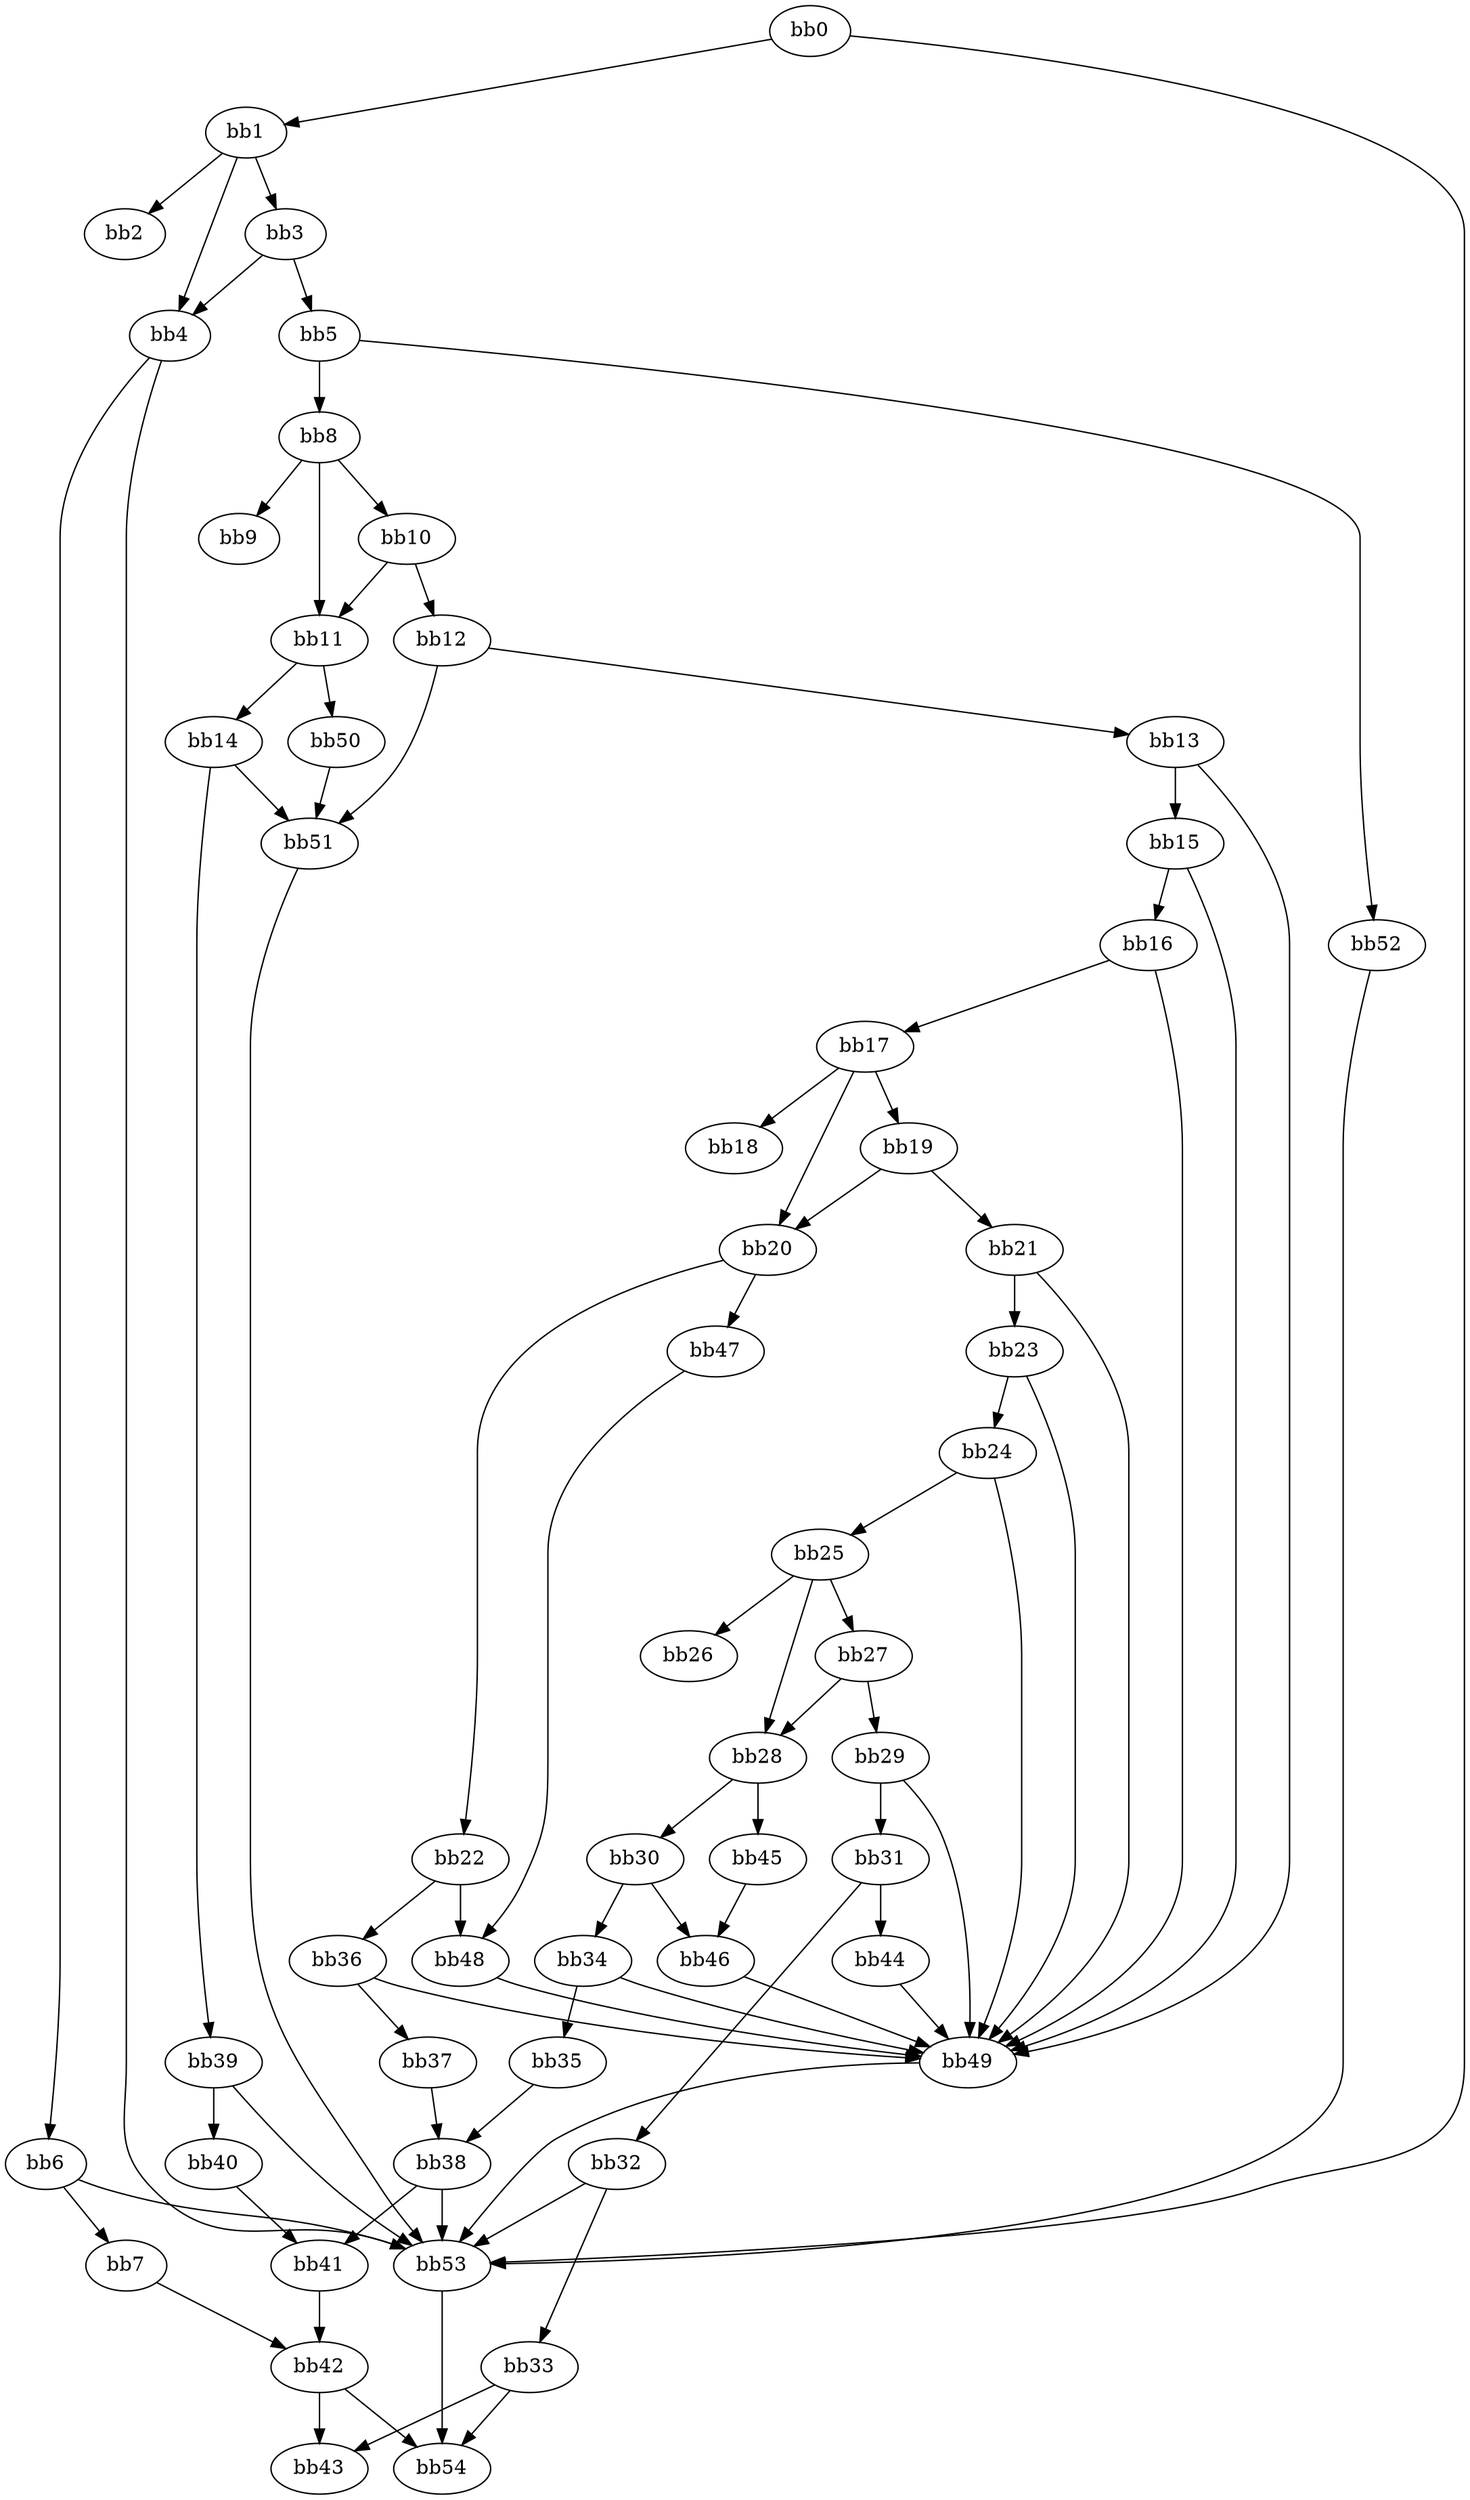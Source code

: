 digraph {
    0 [ label = "bb0\l" ]
    1 [ label = "bb1\l" ]
    2 [ label = "bb2\l" ]
    3 [ label = "bb3\l" ]
    4 [ label = "bb4\l" ]
    5 [ label = "bb5\l" ]
    6 [ label = "bb6\l" ]
    7 [ label = "bb7\l" ]
    8 [ label = "bb8\l" ]
    9 [ label = "bb9\l" ]
    10 [ label = "bb10\l" ]
    11 [ label = "bb11\l" ]
    12 [ label = "bb12\l" ]
    13 [ label = "bb13\l" ]
    14 [ label = "bb14\l" ]
    15 [ label = "bb15\l" ]
    16 [ label = "bb16\l" ]
    17 [ label = "bb17\l" ]
    18 [ label = "bb18\l" ]
    19 [ label = "bb19\l" ]
    20 [ label = "bb20\l" ]
    21 [ label = "bb21\l" ]
    22 [ label = "bb22\l" ]
    23 [ label = "bb23\l" ]
    24 [ label = "bb24\l" ]
    25 [ label = "bb25\l" ]
    26 [ label = "bb26\l" ]
    27 [ label = "bb27\l" ]
    28 [ label = "bb28\l" ]
    29 [ label = "bb29\l" ]
    30 [ label = "bb30\l" ]
    31 [ label = "bb31\l" ]
    32 [ label = "bb32\l" ]
    33 [ label = "bb33\l" ]
    34 [ label = "bb34\l" ]
    35 [ label = "bb35\l" ]
    36 [ label = "bb36\l" ]
    37 [ label = "bb37\l" ]
    38 [ label = "bb38\l" ]
    39 [ label = "bb39\l" ]
    40 [ label = "bb40\l" ]
    41 [ label = "bb41\l" ]
    42 [ label = "bb42\l" ]
    43 [ label = "bb43\l" ]
    44 [ label = "bb44\l" ]
    45 [ label = "bb45\l" ]
    46 [ label = "bb46\l" ]
    47 [ label = "bb47\l" ]
    48 [ label = "bb48\l" ]
    49 [ label = "bb49\l" ]
    50 [ label = "bb50\l" ]
    51 [ label = "bb51\l" ]
    52 [ label = "bb52\l" ]
    53 [ label = "bb53\l" ]
    54 [ label = "bb54\l" ]
    0 -> 1 [ ]
    0 -> 53 [ ]
    1 -> 2 [ ]
    1 -> 3 [ ]
    1 -> 4 [ ]
    3 -> 4 [ ]
    3 -> 5 [ ]
    4 -> 6 [ ]
    4 -> 53 [ ]
    5 -> 8 [ ]
    5 -> 52 [ ]
    6 -> 7 [ ]
    6 -> 53 [ ]
    7 -> 42 [ ]
    8 -> 9 [ ]
    8 -> 10 [ ]
    8 -> 11 [ ]
    10 -> 11 [ ]
    10 -> 12 [ ]
    11 -> 14 [ ]
    11 -> 50 [ ]
    12 -> 13 [ ]
    12 -> 51 [ ]
    13 -> 15 [ ]
    13 -> 49 [ ]
    14 -> 39 [ ]
    14 -> 51 [ ]
    15 -> 16 [ ]
    15 -> 49 [ ]
    16 -> 17 [ ]
    16 -> 49 [ ]
    17 -> 18 [ ]
    17 -> 19 [ ]
    17 -> 20 [ ]
    19 -> 20 [ ]
    19 -> 21 [ ]
    20 -> 22 [ ]
    20 -> 47 [ ]
    21 -> 23 [ ]
    21 -> 49 [ ]
    22 -> 36 [ ]
    22 -> 48 [ ]
    23 -> 24 [ ]
    23 -> 49 [ ]
    24 -> 25 [ ]
    24 -> 49 [ ]
    25 -> 26 [ ]
    25 -> 27 [ ]
    25 -> 28 [ ]
    27 -> 28 [ ]
    27 -> 29 [ ]
    28 -> 30 [ ]
    28 -> 45 [ ]
    29 -> 31 [ ]
    29 -> 49 [ ]
    30 -> 34 [ ]
    30 -> 46 [ ]
    31 -> 32 [ ]
    31 -> 44 [ ]
    32 -> 33 [ ]
    32 -> 53 [ ]
    33 -> 43 [ ]
    33 -> 54 [ ]
    34 -> 35 [ ]
    34 -> 49 [ ]
    35 -> 38 [ ]
    36 -> 37 [ ]
    36 -> 49 [ ]
    37 -> 38 [ ]
    38 -> 41 [ ]
    38 -> 53 [ ]
    39 -> 40 [ ]
    39 -> 53 [ ]
    40 -> 41 [ ]
    41 -> 42 [ ]
    42 -> 43 [ ]
    42 -> 54 [ ]
    44 -> 49 [ ]
    45 -> 46 [ ]
    46 -> 49 [ ]
    47 -> 48 [ ]
    48 -> 49 [ ]
    49 -> 53 [ ]
    50 -> 51 [ ]
    51 -> 53 [ ]
    52 -> 53 [ ]
    53 -> 54 [ ]
}

